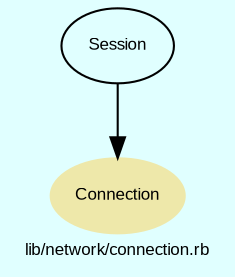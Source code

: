 digraph TopLevel {
    compound = true
    bgcolor = lightcyan1
    fontname = Arial
    fontsize = 8
    label = "lib/network/connection.rb"
    node [
        fontname = Arial,
        fontsize = 8,
        color = black
    ]

    Connection [
        fontcolor = black,
        URL = "classes/Connection.html",
        shape = ellipse,
        color = palegoldenrod,
        style = filled,
        label = "Connection"
    ]

    Session [
        URL = "classes/Session.html",
        label = "Session"
    ]

    Session -> Connection [

    ]

}

